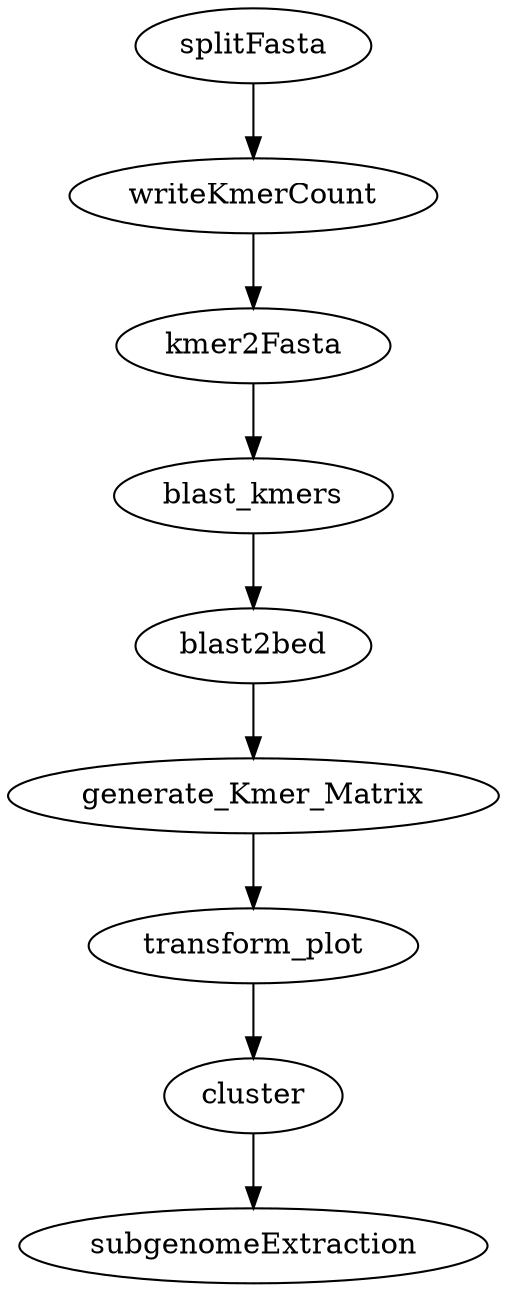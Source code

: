 strict digraph  {
	graph [directed=True];
	splitFasta -> writeKmerCount;
	writeKmerCount -> kmer2Fasta;
	kmer2Fasta -> blast_kmers;
	blast_kmers -> blast2bed;
	blast2bed -> generate_Kmer_Matrix;
	generate_Kmer_Matrix -> transform_plot;
	transform_plot -> cluster;
	cluster -> subgenomeExtraction;
}
